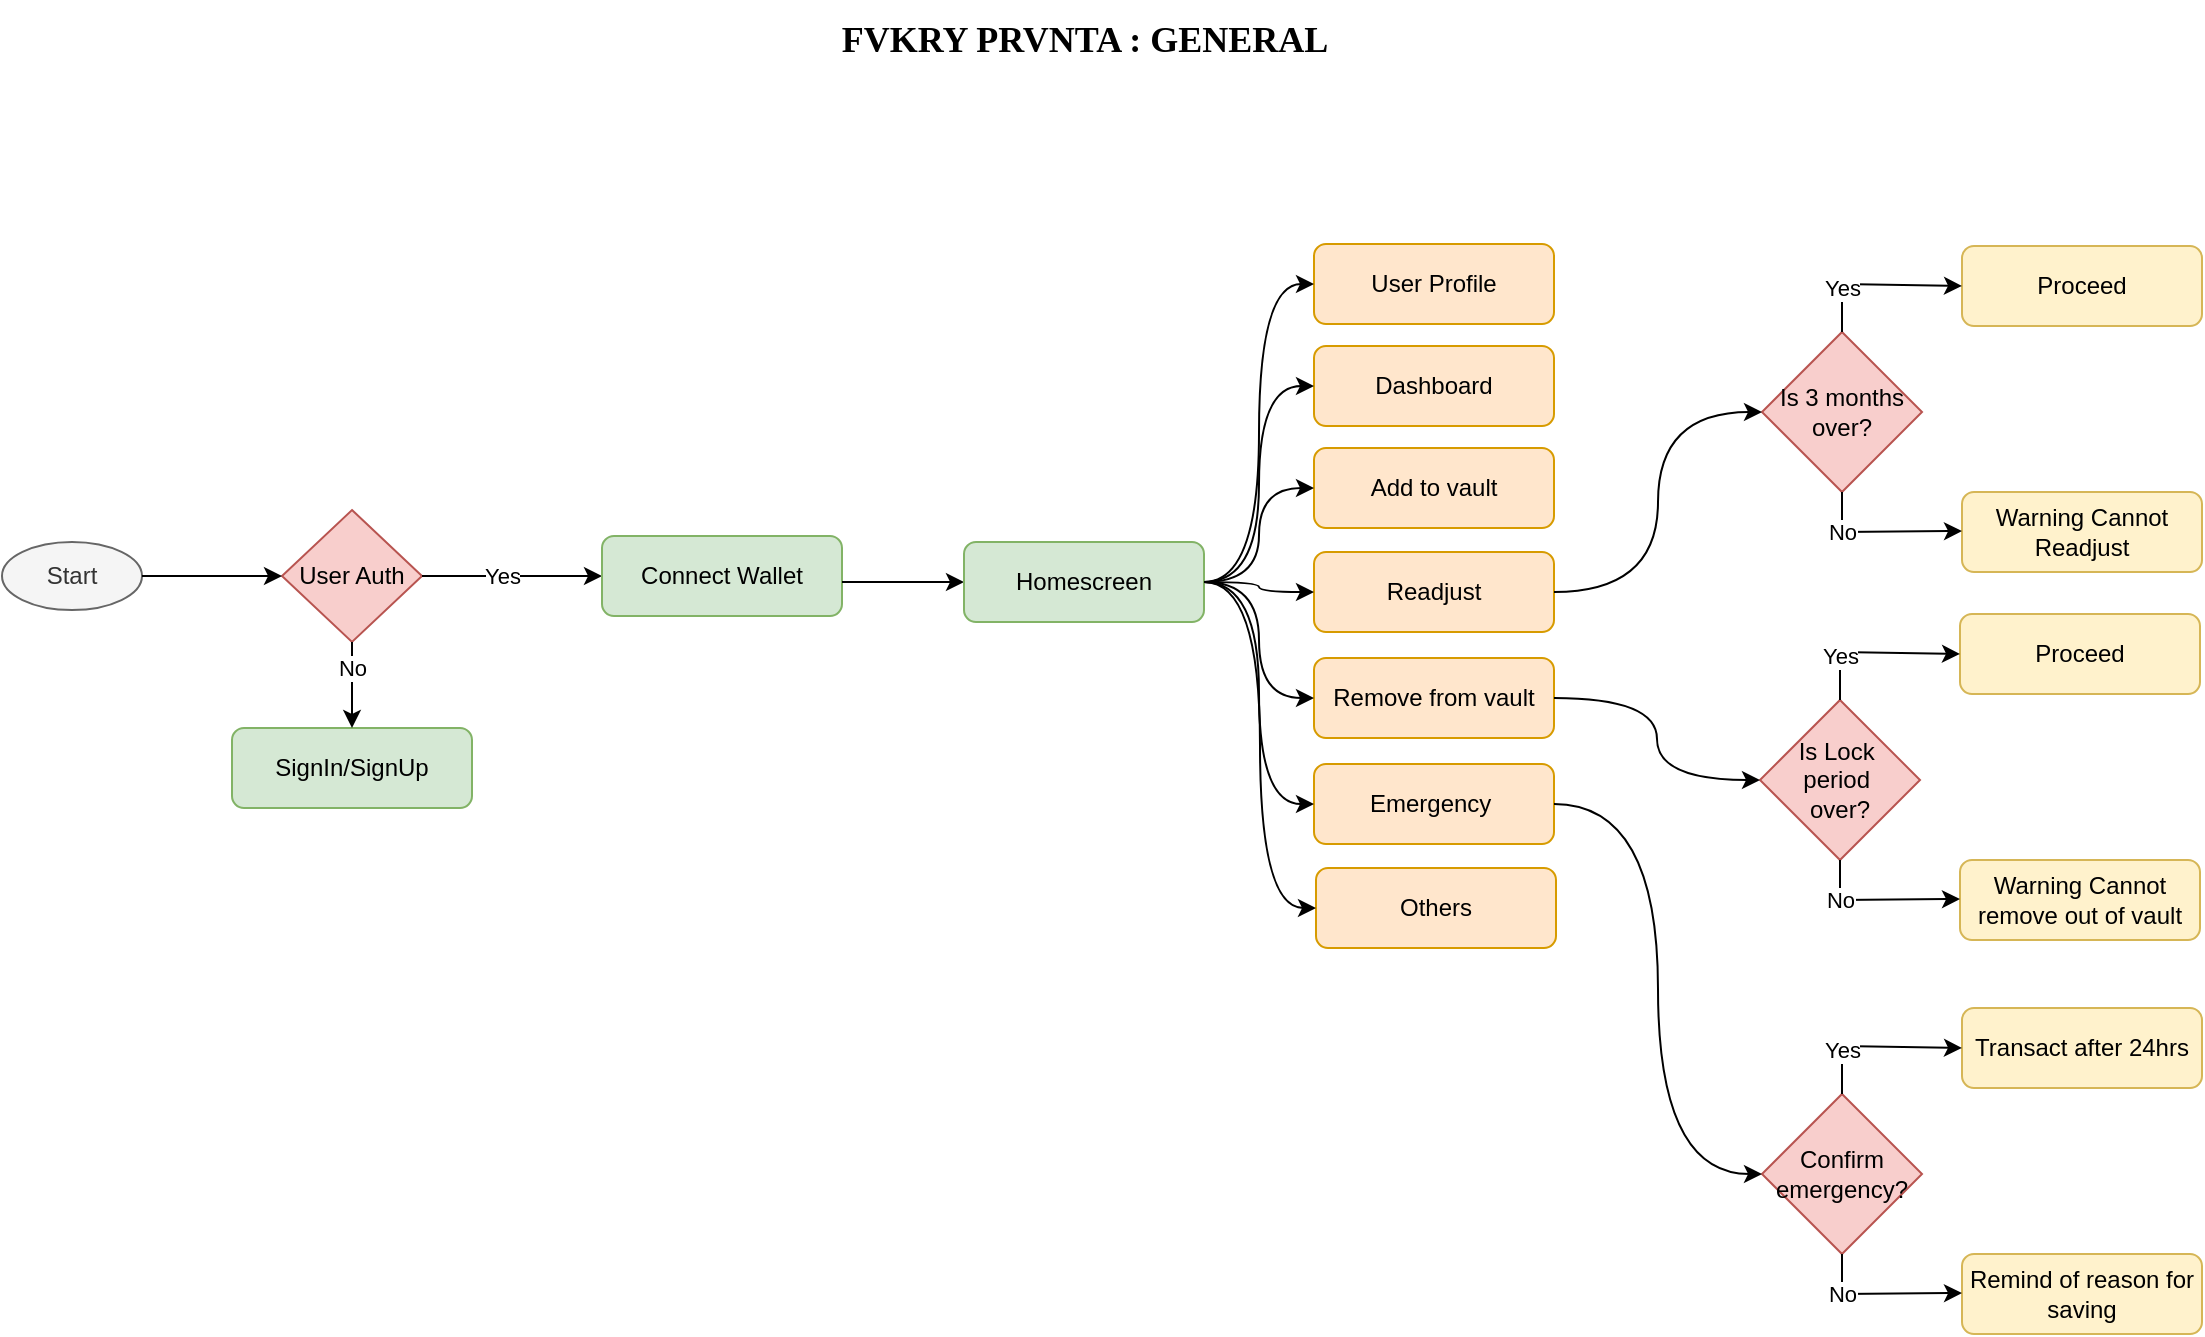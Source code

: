 <mxfile version="24.7.8">
  <diagram name="Page-1" id="3YW9pBftN6-iqX6uHg8v">
    <mxGraphModel dx="880" dy="532" grid="1" gridSize="10" guides="1" tooltips="1" connect="1" arrows="1" fold="1" page="1" pageScale="1" pageWidth="1169" pageHeight="827" math="0" shadow="0">
      <root>
        <mxCell id="0" />
        <mxCell id="1" parent="0" />
        <mxCell id="YRFdh3WtyHf0gqD4VgI7-1" value="Start" style="ellipse;whiteSpace=wrap;html=1;fillColor=#f5f5f5;fontColor=#333333;strokeColor=#666666;" vertex="1" parent="1">
          <mxGeometry x="40" y="321" width="70" height="34" as="geometry" />
        </mxCell>
        <mxCell id="YRFdh3WtyHf0gqD4VgI7-2" value="User Auth" style="rhombus;whiteSpace=wrap;html=1;fillColor=#f8cecc;strokeColor=#b85450;" vertex="1" parent="1">
          <mxGeometry x="180" y="305" width="70" height="66" as="geometry" />
        </mxCell>
        <mxCell id="YRFdh3WtyHf0gqD4VgI7-3" value="" style="endArrow=classic;html=1;rounded=0;exitX=1;exitY=0.5;exitDx=0;exitDy=0;entryX=0;entryY=0.5;entryDx=0;entryDy=0;" edge="1" parent="1" source="YRFdh3WtyHf0gqD4VgI7-1" target="YRFdh3WtyHf0gqD4VgI7-2">
          <mxGeometry width="50" height="50" relative="1" as="geometry">
            <mxPoint x="400" y="414" as="sourcePoint" />
            <mxPoint x="450" y="364" as="targetPoint" />
          </mxGeometry>
        </mxCell>
        <mxCell id="YRFdh3WtyHf0gqD4VgI7-4" value="SignIn/SignUp" style="rounded=1;whiteSpace=wrap;html=1;fillColor=#d5e8d4;strokeColor=#82b366;" vertex="1" parent="1">
          <mxGeometry x="155" y="414" width="120" height="40" as="geometry" />
        </mxCell>
        <mxCell id="YRFdh3WtyHf0gqD4VgI7-5" value="" style="endArrow=classic;html=1;rounded=0;exitX=0.5;exitY=1;exitDx=0;exitDy=0;entryX=0.5;entryY=0;entryDx=0;entryDy=0;" edge="1" parent="1" source="YRFdh3WtyHf0gqD4VgI7-2" target="YRFdh3WtyHf0gqD4VgI7-4">
          <mxGeometry relative="1" as="geometry">
            <mxPoint x="250" y="404" as="sourcePoint" />
            <mxPoint x="350" y="404" as="targetPoint" />
          </mxGeometry>
        </mxCell>
        <mxCell id="YRFdh3WtyHf0gqD4VgI7-6" value="No" style="edgeLabel;resizable=0;html=1;;align=center;verticalAlign=middle;" connectable="0" vertex="1" parent="YRFdh3WtyHf0gqD4VgI7-5">
          <mxGeometry relative="1" as="geometry">
            <mxPoint y="-9" as="offset" />
          </mxGeometry>
        </mxCell>
        <mxCell id="YRFdh3WtyHf0gqD4VgI7-7" value="" style="endArrow=classic;html=1;rounded=0;exitX=1;exitY=0.5;exitDx=0;exitDy=0;entryX=0;entryY=0.5;entryDx=0;entryDy=0;" edge="1" parent="1" source="YRFdh3WtyHf0gqD4VgI7-2" target="YRFdh3WtyHf0gqD4VgI7-9">
          <mxGeometry relative="1" as="geometry">
            <mxPoint x="270" y="334" as="sourcePoint" />
            <mxPoint x="360" y="334" as="targetPoint" />
          </mxGeometry>
        </mxCell>
        <mxCell id="YRFdh3WtyHf0gqD4VgI7-8" value="Yes" style="edgeLabel;resizable=0;html=1;;align=center;verticalAlign=middle;" connectable="0" vertex="1" parent="YRFdh3WtyHf0gqD4VgI7-7">
          <mxGeometry relative="1" as="geometry">
            <mxPoint x="-5" as="offset" />
          </mxGeometry>
        </mxCell>
        <mxCell id="YRFdh3WtyHf0gqD4VgI7-9" value="Connect Wallet" style="rounded=1;whiteSpace=wrap;html=1;fillColor=#d5e8d4;strokeColor=#82b366;" vertex="1" parent="1">
          <mxGeometry x="340" y="318" width="120" height="40" as="geometry" />
        </mxCell>
        <mxCell id="YRFdh3WtyHf0gqD4VgI7-10" value="" style="endArrow=classic;html=1;rounded=0;exitX=1;exitY=0.5;exitDx=0;exitDy=0;entryX=0;entryY=0.5;entryDx=0;entryDy=0;" edge="1" parent="1" target="YRFdh3WtyHf0gqD4VgI7-12">
          <mxGeometry relative="1" as="geometry">
            <mxPoint x="460" y="341" as="sourcePoint" />
            <mxPoint x="570" y="337" as="targetPoint" />
          </mxGeometry>
        </mxCell>
        <mxCell id="YRFdh3WtyHf0gqD4VgI7-12" value="Homescreen" style="rounded=1;whiteSpace=wrap;html=1;fillColor=#d5e8d4;strokeColor=#82b366;" vertex="1" parent="1">
          <mxGeometry x="521" y="321" width="120" height="40" as="geometry" />
        </mxCell>
        <mxCell id="YRFdh3WtyHf0gqD4VgI7-13" value="User Profile" style="rounded=1;whiteSpace=wrap;html=1;fillColor=#ffe6cc;strokeColor=#d79b00;" vertex="1" parent="1">
          <mxGeometry x="696" y="172" width="120" height="40" as="geometry" />
        </mxCell>
        <mxCell id="YRFdh3WtyHf0gqD4VgI7-14" value="Dashboard" style="rounded=1;whiteSpace=wrap;html=1;fillColor=#ffe6cc;strokeColor=#d79b00;" vertex="1" parent="1">
          <mxGeometry x="696" y="223" width="120" height="40" as="geometry" />
        </mxCell>
        <mxCell id="YRFdh3WtyHf0gqD4VgI7-15" value="Add to vault" style="rounded=1;whiteSpace=wrap;html=1;fillColor=#ffe6cc;strokeColor=#d79b00;" vertex="1" parent="1">
          <mxGeometry x="696" y="274" width="120" height="40" as="geometry" />
        </mxCell>
        <mxCell id="YRFdh3WtyHf0gqD4VgI7-16" value="Readjust" style="rounded=1;whiteSpace=wrap;html=1;fillColor=#ffe6cc;strokeColor=#d79b00;" vertex="1" parent="1">
          <mxGeometry x="696" y="326" width="120" height="40" as="geometry" />
        </mxCell>
        <mxCell id="YRFdh3WtyHf0gqD4VgI7-17" value="Remove from vault" style="rounded=1;whiteSpace=wrap;html=1;fillColor=#ffe6cc;strokeColor=#d79b00;" vertex="1" parent="1">
          <mxGeometry x="696" y="379" width="120" height="40" as="geometry" />
        </mxCell>
        <mxCell id="YRFdh3WtyHf0gqD4VgI7-18" value="Emergency&amp;nbsp;" style="rounded=1;whiteSpace=wrap;html=1;fillColor=#ffe6cc;strokeColor=#d79b00;" vertex="1" parent="1">
          <mxGeometry x="696" y="432" width="120" height="40" as="geometry" />
        </mxCell>
        <mxCell id="YRFdh3WtyHf0gqD4VgI7-19" value="Others" style="rounded=1;whiteSpace=wrap;html=1;fillColor=#ffe6cc;strokeColor=#d79b00;" vertex="1" parent="1">
          <mxGeometry x="697" y="484" width="120" height="40" as="geometry" />
        </mxCell>
        <mxCell id="YRFdh3WtyHf0gqD4VgI7-21" value="" style="endArrow=classic;html=1;rounded=0;exitX=1;exitY=0.5;exitDx=0;exitDy=0;entryX=0;entryY=0.5;entryDx=0;entryDy=0;edgeStyle=orthogonalEdgeStyle;curved=1;" edge="1" parent="1" source="YRFdh3WtyHf0gqD4VgI7-12" target="YRFdh3WtyHf0gqD4VgI7-13">
          <mxGeometry width="50" height="50" relative="1" as="geometry">
            <mxPoint x="590" y="204" as="sourcePoint" />
            <mxPoint x="640" y="154" as="targetPoint" />
          </mxGeometry>
        </mxCell>
        <mxCell id="YRFdh3WtyHf0gqD4VgI7-22" value="" style="endArrow=classic;html=1;rounded=0;entryX=0;entryY=0.5;entryDx=0;entryDy=0;exitX=1;exitY=0.5;exitDx=0;exitDy=0;edgeStyle=orthogonalEdgeStyle;curved=1;" edge="1" parent="1" source="YRFdh3WtyHf0gqD4VgI7-12" target="YRFdh3WtyHf0gqD4VgI7-14">
          <mxGeometry width="50" height="50" relative="1" as="geometry">
            <mxPoint x="590" y="294" as="sourcePoint" />
            <mxPoint x="640" y="244" as="targetPoint" />
          </mxGeometry>
        </mxCell>
        <mxCell id="YRFdh3WtyHf0gqD4VgI7-23" value="" style="endArrow=classic;html=1;rounded=0;entryX=0;entryY=0.5;entryDx=0;entryDy=0;exitX=1;exitY=0.5;exitDx=0;exitDy=0;edgeStyle=orthogonalEdgeStyle;curved=1;" edge="1" parent="1" source="YRFdh3WtyHf0gqD4VgI7-12" target="YRFdh3WtyHf0gqD4VgI7-15">
          <mxGeometry width="50" height="50" relative="1" as="geometry">
            <mxPoint x="600" y="284" as="sourcePoint" />
            <mxPoint x="650" y="234" as="targetPoint" />
          </mxGeometry>
        </mxCell>
        <mxCell id="YRFdh3WtyHf0gqD4VgI7-24" value="" style="endArrow=classic;html=1;rounded=0;entryX=0;entryY=0.5;entryDx=0;entryDy=0;exitX=1;exitY=0.5;exitDx=0;exitDy=0;edgeStyle=orthogonalEdgeStyle;curved=1;" edge="1" parent="1" source="YRFdh3WtyHf0gqD4VgI7-12" target="YRFdh3WtyHf0gqD4VgI7-16">
          <mxGeometry width="50" height="50" relative="1" as="geometry">
            <mxPoint x="570" y="314" as="sourcePoint" />
            <mxPoint x="620" y="264" as="targetPoint" />
          </mxGeometry>
        </mxCell>
        <mxCell id="YRFdh3WtyHf0gqD4VgI7-25" value="" style="endArrow=classic;html=1;rounded=0;entryX=0;entryY=0.5;entryDx=0;entryDy=0;exitX=1;exitY=0.5;exitDx=0;exitDy=0;edgeStyle=orthogonalEdgeStyle;curved=1;" edge="1" parent="1" source="YRFdh3WtyHf0gqD4VgI7-12" target="YRFdh3WtyHf0gqD4VgI7-19">
          <mxGeometry width="50" height="50" relative="1" as="geometry">
            <mxPoint x="390" y="244" as="sourcePoint" />
            <mxPoint x="440" y="194" as="targetPoint" />
          </mxGeometry>
        </mxCell>
        <mxCell id="YRFdh3WtyHf0gqD4VgI7-26" value="" style="endArrow=classic;html=1;rounded=0;entryX=0;entryY=0.5;entryDx=0;entryDy=0;exitX=1;exitY=0.5;exitDx=0;exitDy=0;edgeStyle=orthogonalEdgeStyle;curved=1;" edge="1" parent="1" source="YRFdh3WtyHf0gqD4VgI7-12" target="YRFdh3WtyHf0gqD4VgI7-18">
          <mxGeometry width="50" height="50" relative="1" as="geometry">
            <mxPoint x="590" y="374" as="sourcePoint" />
            <mxPoint x="640" y="324" as="targetPoint" />
          </mxGeometry>
        </mxCell>
        <mxCell id="YRFdh3WtyHf0gqD4VgI7-27" value="" style="endArrow=classic;html=1;rounded=0;entryX=0;entryY=0.5;entryDx=0;entryDy=0;exitX=1;exitY=0.5;exitDx=0;exitDy=0;edgeStyle=orthogonalEdgeStyle;curved=1;" edge="1" parent="1" source="YRFdh3WtyHf0gqD4VgI7-12" target="YRFdh3WtyHf0gqD4VgI7-17">
          <mxGeometry width="50" height="50" relative="1" as="geometry">
            <mxPoint x="590" y="374" as="sourcePoint" />
            <mxPoint x="690" y="404" as="targetPoint" />
          </mxGeometry>
        </mxCell>
        <mxCell id="YRFdh3WtyHf0gqD4VgI7-28" value="Is 3 months over&lt;span style=&quot;background-color: initial;&quot;&gt;?&lt;/span&gt;" style="rhombus;whiteSpace=wrap;html=1;fillColor=#f8cecc;strokeColor=#b85450;" vertex="1" parent="1">
          <mxGeometry x="920" y="216" width="80" height="80" as="geometry" />
        </mxCell>
        <mxCell id="YRFdh3WtyHf0gqD4VgI7-29" value="" style="endArrow=classic;html=1;rounded=0;exitX=1;exitY=0.5;exitDx=0;exitDy=0;entryX=0;entryY=0.5;entryDx=0;entryDy=0;edgeStyle=orthogonalEdgeStyle;curved=1;" edge="1" parent="1" source="YRFdh3WtyHf0gqD4VgI7-16" target="YRFdh3WtyHf0gqD4VgI7-28">
          <mxGeometry width="50" height="50" relative="1" as="geometry">
            <mxPoint x="880" y="322" as="sourcePoint" />
            <mxPoint x="930" y="272" as="targetPoint" />
          </mxGeometry>
        </mxCell>
        <mxCell id="YRFdh3WtyHf0gqD4VgI7-30" value="Proceed" style="rounded=1;whiteSpace=wrap;html=1;fillColor=#fff2cc;strokeColor=#d6b656;" vertex="1" parent="1">
          <mxGeometry x="1020" y="173" width="120" height="40" as="geometry" />
        </mxCell>
        <mxCell id="YRFdh3WtyHf0gqD4VgI7-31" value="Warning Cannot Readjust" style="rounded=1;whiteSpace=wrap;html=1;fillColor=#fff2cc;strokeColor=#d6b656;" vertex="1" parent="1">
          <mxGeometry x="1020" y="296" width="120" height="40" as="geometry" />
        </mxCell>
        <mxCell id="YRFdh3WtyHf0gqD4VgI7-32" value="" style="endArrow=classic;html=1;rounded=0;exitX=0.5;exitY=0;exitDx=0;exitDy=0;entryX=0;entryY=0.5;entryDx=0;entryDy=0;" edge="1" parent="1" source="YRFdh3WtyHf0gqD4VgI7-28" target="YRFdh3WtyHf0gqD4VgI7-30">
          <mxGeometry relative="1" as="geometry">
            <mxPoint x="910" y="122" as="sourcePoint" />
            <mxPoint x="1000" y="122" as="targetPoint" />
            <Array as="points">
              <mxPoint x="960" y="192" />
            </Array>
          </mxGeometry>
        </mxCell>
        <mxCell id="YRFdh3WtyHf0gqD4VgI7-33" value="Yes" style="edgeLabel;resizable=0;html=1;;align=center;verticalAlign=middle;" connectable="0" vertex="1" parent="YRFdh3WtyHf0gqD4VgI7-32">
          <mxGeometry relative="1" as="geometry">
            <mxPoint x="-18" y="1" as="offset" />
          </mxGeometry>
        </mxCell>
        <mxCell id="YRFdh3WtyHf0gqD4VgI7-34" value="" style="endArrow=classic;html=1;rounded=0;exitX=0.5;exitY=1;exitDx=0;exitDy=0;entryX=0;entryY=0.5;entryDx=0;entryDy=0;" edge="1" parent="1" source="YRFdh3WtyHf0gqD4VgI7-28">
          <mxGeometry relative="1" as="geometry">
            <mxPoint x="930" y="315.5" as="sourcePoint" />
            <mxPoint x="1020" y="315.5" as="targetPoint" />
            <Array as="points">
              <mxPoint x="960" y="316" />
            </Array>
          </mxGeometry>
        </mxCell>
        <mxCell id="YRFdh3WtyHf0gqD4VgI7-35" value="No" style="edgeLabel;resizable=0;html=1;;align=center;verticalAlign=middle;" connectable="0" vertex="1" parent="YRFdh3WtyHf0gqD4VgI7-34">
          <mxGeometry relative="1" as="geometry">
            <mxPoint x="-20" as="offset" />
          </mxGeometry>
        </mxCell>
        <mxCell id="YRFdh3WtyHf0gqD4VgI7-36" value="Is Lock&amp;nbsp;&lt;div&gt;period&amp;nbsp;&lt;/div&gt;&lt;div&gt;over?&lt;/div&gt;" style="rhombus;whiteSpace=wrap;html=1;fillColor=#f8cecc;strokeColor=#b85450;" vertex="1" parent="1">
          <mxGeometry x="919" y="400" width="80" height="80" as="geometry" />
        </mxCell>
        <mxCell id="YRFdh3WtyHf0gqD4VgI7-37" value="Proceed" style="rounded=1;whiteSpace=wrap;html=1;fillColor=#fff2cc;strokeColor=#d6b656;" vertex="1" parent="1">
          <mxGeometry x="1019" y="357" width="120" height="40" as="geometry" />
        </mxCell>
        <mxCell id="YRFdh3WtyHf0gqD4VgI7-38" value="Warning Cannot remove out of vault" style="rounded=1;whiteSpace=wrap;html=1;fillColor=#fff2cc;strokeColor=#d6b656;" vertex="1" parent="1">
          <mxGeometry x="1019" y="480" width="120" height="40" as="geometry" />
        </mxCell>
        <mxCell id="YRFdh3WtyHf0gqD4VgI7-39" value="" style="endArrow=classic;html=1;rounded=0;exitX=0.5;exitY=0;exitDx=0;exitDy=0;entryX=0;entryY=0.5;entryDx=0;entryDy=0;" edge="1" parent="1" source="YRFdh3WtyHf0gqD4VgI7-36" target="YRFdh3WtyHf0gqD4VgI7-37">
          <mxGeometry relative="1" as="geometry">
            <mxPoint x="909" y="306" as="sourcePoint" />
            <mxPoint x="999" y="306" as="targetPoint" />
            <Array as="points">
              <mxPoint x="959" y="376" />
            </Array>
          </mxGeometry>
        </mxCell>
        <mxCell id="YRFdh3WtyHf0gqD4VgI7-40" value="Yes" style="edgeLabel;resizable=0;html=1;;align=center;verticalAlign=middle;" connectable="0" vertex="1" parent="YRFdh3WtyHf0gqD4VgI7-39">
          <mxGeometry relative="1" as="geometry">
            <mxPoint x="-18" y="1" as="offset" />
          </mxGeometry>
        </mxCell>
        <mxCell id="YRFdh3WtyHf0gqD4VgI7-41" value="" style="endArrow=classic;html=1;rounded=0;exitX=0.5;exitY=1;exitDx=0;exitDy=0;entryX=0;entryY=0.5;entryDx=0;entryDy=0;" edge="1" parent="1" source="YRFdh3WtyHf0gqD4VgI7-36">
          <mxGeometry relative="1" as="geometry">
            <mxPoint x="929" y="499.5" as="sourcePoint" />
            <mxPoint x="1019" y="499.5" as="targetPoint" />
            <Array as="points">
              <mxPoint x="959" y="500" />
            </Array>
          </mxGeometry>
        </mxCell>
        <mxCell id="YRFdh3WtyHf0gqD4VgI7-42" value="No" style="edgeLabel;resizable=0;html=1;;align=center;verticalAlign=middle;" connectable="0" vertex="1" parent="YRFdh3WtyHf0gqD4VgI7-41">
          <mxGeometry relative="1" as="geometry">
            <mxPoint x="-20" as="offset" />
          </mxGeometry>
        </mxCell>
        <mxCell id="YRFdh3WtyHf0gqD4VgI7-43" value="" style="endArrow=classic;html=1;rounded=0;exitX=1;exitY=0.5;exitDx=0;exitDy=0;entryX=0;entryY=0.5;entryDx=0;entryDy=0;edgeStyle=orthogonalEdgeStyle;curved=1;" edge="1" parent="1" source="YRFdh3WtyHf0gqD4VgI7-17" target="YRFdh3WtyHf0gqD4VgI7-36">
          <mxGeometry relative="1" as="geometry">
            <mxPoint x="870" y="392" as="sourcePoint" />
            <mxPoint x="931" y="392" as="targetPoint" />
          </mxGeometry>
        </mxCell>
        <mxCell id="YRFdh3WtyHf0gqD4VgI7-44" value="Confirm emergency?" style="rhombus;whiteSpace=wrap;html=1;fillColor=#f8cecc;strokeColor=#b85450;" vertex="1" parent="1">
          <mxGeometry x="920" y="597" width="80" height="80" as="geometry" />
        </mxCell>
        <mxCell id="YRFdh3WtyHf0gqD4VgI7-45" value="Transact after 24hrs" style="rounded=1;whiteSpace=wrap;html=1;fillColor=#fff2cc;strokeColor=#d6b656;" vertex="1" parent="1">
          <mxGeometry x="1020" y="554" width="120" height="40" as="geometry" />
        </mxCell>
        <mxCell id="YRFdh3WtyHf0gqD4VgI7-46" value="Remind of reason for saving" style="rounded=1;whiteSpace=wrap;html=1;fillColor=#fff2cc;strokeColor=#d6b656;" vertex="1" parent="1">
          <mxGeometry x="1020" y="677" width="120" height="40" as="geometry" />
        </mxCell>
        <mxCell id="YRFdh3WtyHf0gqD4VgI7-47" value="" style="endArrow=classic;html=1;rounded=0;exitX=0.5;exitY=0;exitDx=0;exitDy=0;entryX=0;entryY=0.5;entryDx=0;entryDy=0;" edge="1" parent="1" source="YRFdh3WtyHf0gqD4VgI7-44" target="YRFdh3WtyHf0gqD4VgI7-45">
          <mxGeometry relative="1" as="geometry">
            <mxPoint x="910" y="503" as="sourcePoint" />
            <mxPoint x="1000" y="503" as="targetPoint" />
            <Array as="points">
              <mxPoint x="960" y="573" />
            </Array>
          </mxGeometry>
        </mxCell>
        <mxCell id="YRFdh3WtyHf0gqD4VgI7-48" value="Yes" style="edgeLabel;resizable=0;html=1;;align=center;verticalAlign=middle;" connectable="0" vertex="1" parent="YRFdh3WtyHf0gqD4VgI7-47">
          <mxGeometry relative="1" as="geometry">
            <mxPoint x="-18" y="1" as="offset" />
          </mxGeometry>
        </mxCell>
        <mxCell id="YRFdh3WtyHf0gqD4VgI7-49" value="" style="endArrow=classic;html=1;rounded=0;exitX=0.5;exitY=1;exitDx=0;exitDy=0;entryX=0;entryY=0.5;entryDx=0;entryDy=0;" edge="1" parent="1" source="YRFdh3WtyHf0gqD4VgI7-44">
          <mxGeometry relative="1" as="geometry">
            <mxPoint x="930" y="696.5" as="sourcePoint" />
            <mxPoint x="1020" y="696.5" as="targetPoint" />
            <Array as="points">
              <mxPoint x="960" y="697" />
            </Array>
          </mxGeometry>
        </mxCell>
        <mxCell id="YRFdh3WtyHf0gqD4VgI7-50" value="No" style="edgeLabel;resizable=0;html=1;;align=center;verticalAlign=middle;" connectable="0" vertex="1" parent="YRFdh3WtyHf0gqD4VgI7-49">
          <mxGeometry relative="1" as="geometry">
            <mxPoint x="-20" as="offset" />
          </mxGeometry>
        </mxCell>
        <mxCell id="YRFdh3WtyHf0gqD4VgI7-51" value="" style="endArrow=classic;html=1;rounded=0;entryX=0;entryY=0.5;entryDx=0;entryDy=0;entryPerimeter=0;exitX=1;exitY=0.5;exitDx=0;exitDy=0;edgeStyle=orthogonalEdgeStyle;curved=1;" edge="1" parent="1" source="YRFdh3WtyHf0gqD4VgI7-18" target="YRFdh3WtyHf0gqD4VgI7-44">
          <mxGeometry width="50" height="50" relative="1" as="geometry">
            <mxPoint x="760" y="632" as="sourcePoint" />
            <mxPoint x="900" y="632" as="targetPoint" />
          </mxGeometry>
        </mxCell>
        <mxCell id="YRFdh3WtyHf0gqD4VgI7-52" value="&lt;b&gt;&lt;font style=&quot;font-size: 18px;&quot; face=&quot;Verdana&quot;&gt;FVKRY PRVNTA : GENERAL&lt;/font&gt;&lt;/b&gt;" style="text;html=1;align=center;verticalAlign=middle;resizable=0;points=[];autosize=1;strokeColor=none;fillColor=none;" vertex="1" parent="1">
          <mxGeometry x="436" y="50" width="290" height="40" as="geometry" />
        </mxCell>
      </root>
    </mxGraphModel>
  </diagram>
</mxfile>
